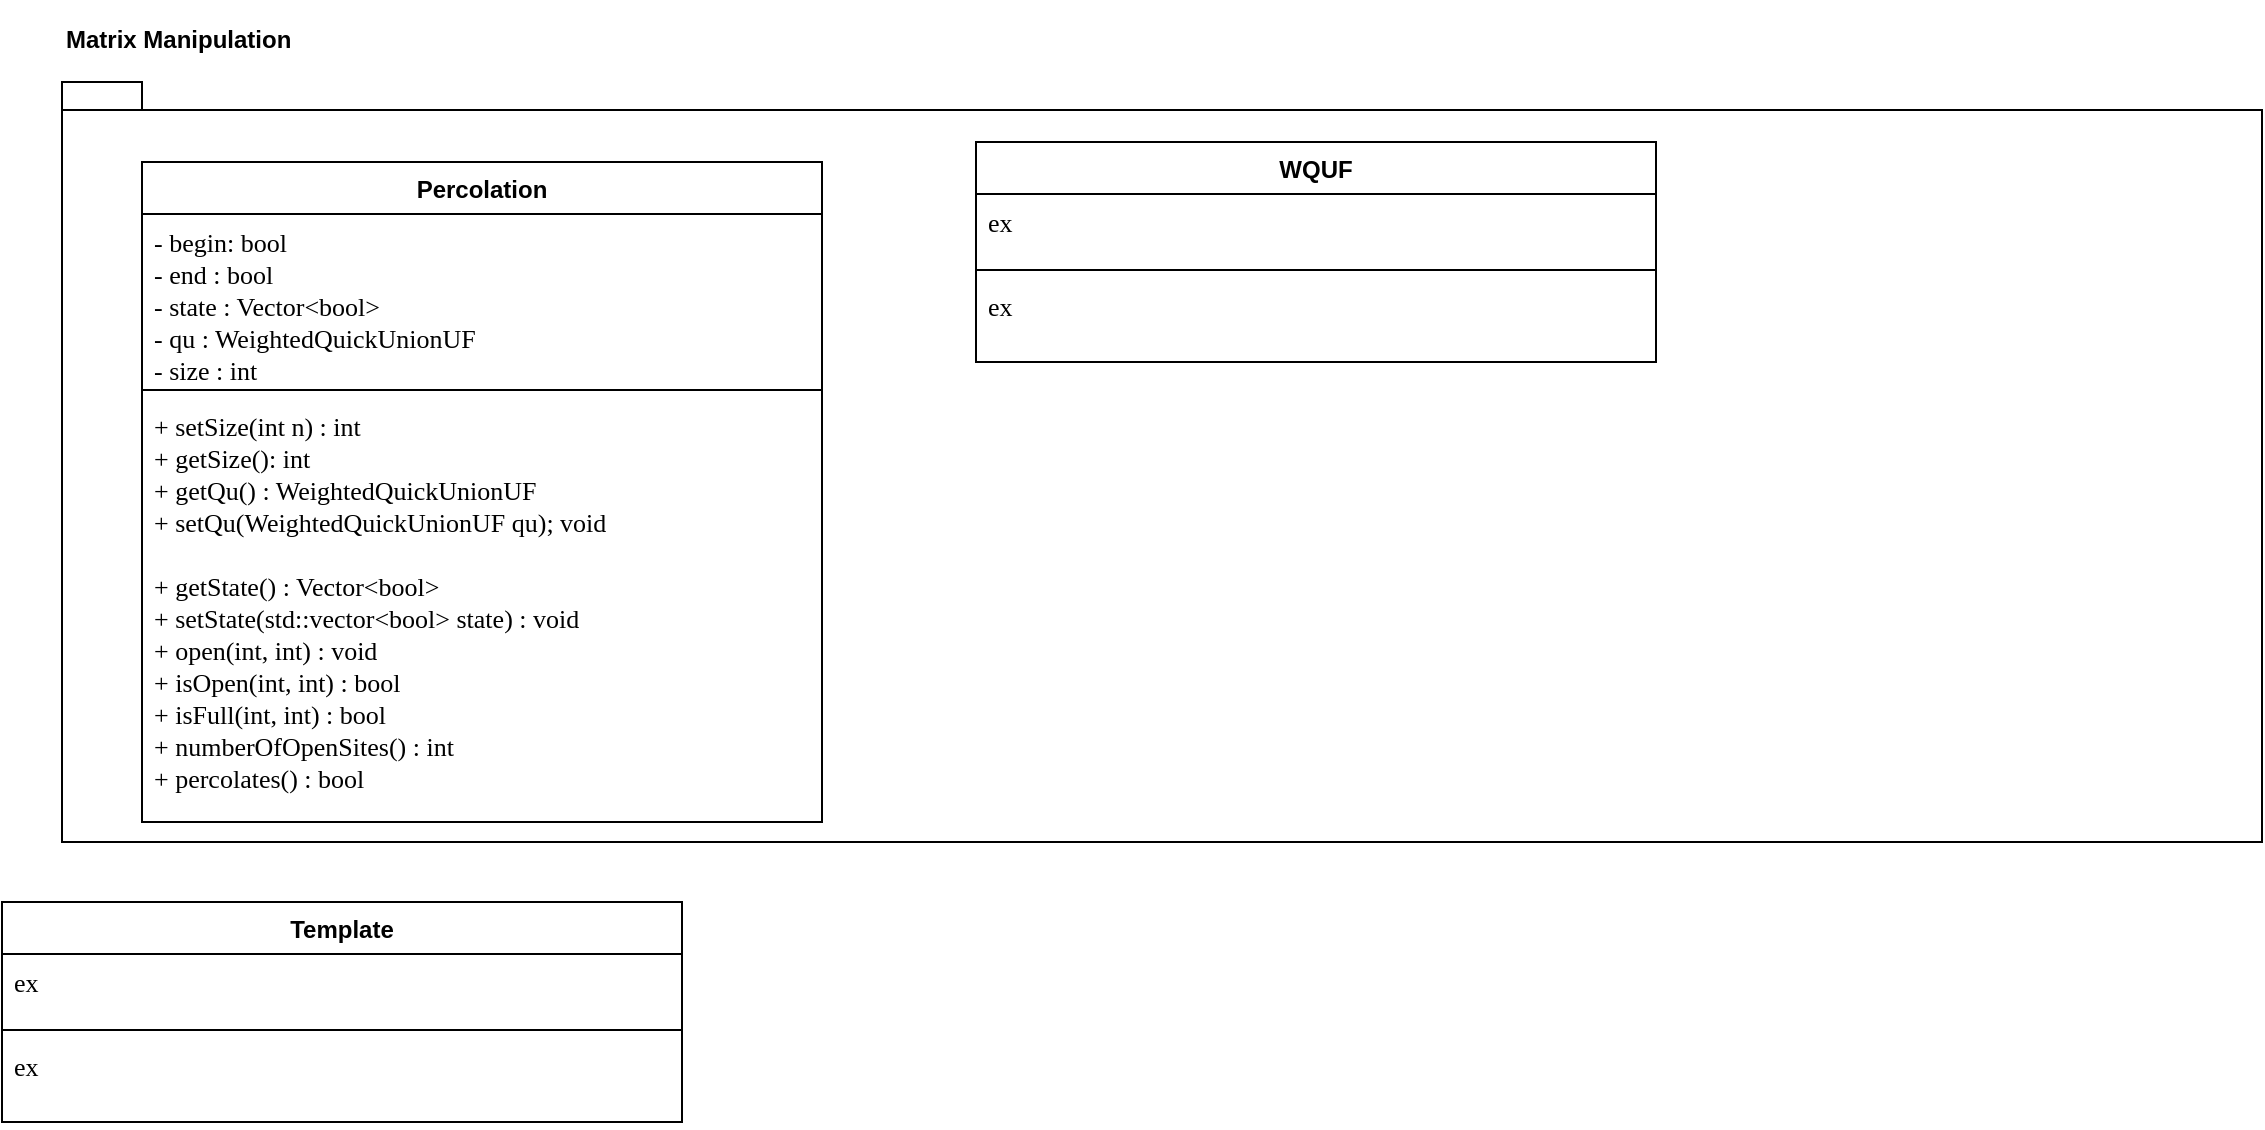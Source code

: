 <mxfile version="18.0.4" type="github">
  <diagram id="e-AhScZhy8xBjRuxg0bS" name="Page-1">
    <mxGraphModel dx="1221" dy="672" grid="1" gridSize="10" guides="1" tooltips="1" connect="1" arrows="1" fold="1" page="1" pageScale="1" pageWidth="827" pageHeight="1169" math="0" shadow="0">
      <root>
        <mxCell id="0" />
        <mxCell id="1" parent="0" />
        <mxCell id="J9_uOQrMZEBSI9weUaFu-12" value="&lt;p&gt;Matrix Manipulation&lt;/p&gt;" style="shape=folder;fontStyle=1;spacingTop=10;tabWidth=40;tabHeight=14;tabPosition=left;html=1;labelPosition=center;verticalLabelPosition=top;align=left;verticalAlign=bottom;" vertex="1" parent="1">
          <mxGeometry x="30" y="60" width="1100" height="380" as="geometry" />
        </mxCell>
        <mxCell id="YMJT6hf8rE6V5UJdb0HS-1" value="Percolation&#xa;" style="swimlane;fontStyle=1;align=center;verticalAlign=top;childLayout=stackLayout;horizontal=1;startSize=26;horizontalStack=0;resizeParent=1;resizeParentMax=0;resizeLast=0;collapsible=1;marginBottom=0;" parent="1" vertex="1">
          <mxGeometry x="70" y="100" width="340" height="330" as="geometry">
            <mxRectangle x="130" y="120" width="100" height="26" as="alternateBounds" />
          </mxGeometry>
        </mxCell>
        <mxCell id="YMJT6hf8rE6V5UJdb0HS-2" value="- begin: bool  &#xa;- end : bool &#xa;- state : Vector&lt;bool&gt;&#xa;- qu : WeightedQuickUnionUF&#xa;- size : int " style="text;strokeColor=none;fillColor=none;align=left;verticalAlign=top;spacingLeft=4;spacingRight=4;overflow=hidden;rotatable=0;points=[[0,0.5],[1,0.5]];portConstraint=eastwest;fontFamily=Verdana;fontSize=13;" parent="YMJT6hf8rE6V5UJdb0HS-1" vertex="1">
          <mxGeometry y="26" width="340" height="84" as="geometry" />
        </mxCell>
        <mxCell id="YMJT6hf8rE6V5UJdb0HS-3" value="" style="line;strokeWidth=1;fillColor=none;align=left;verticalAlign=middle;spacingTop=-1;spacingLeft=3;spacingRight=3;rotatable=0;labelPosition=right;points=[];portConstraint=eastwest;" parent="YMJT6hf8rE6V5UJdb0HS-1" vertex="1">
          <mxGeometry y="110" width="340" height="8" as="geometry" />
        </mxCell>
        <mxCell id="YMJT6hf8rE6V5UJdb0HS-4" value="+ setSize(int n) : int &#xa;+ getSize(): int&#xa;+ getQu() : WeightedQuickUnionUF&#xa;+ setQu(WeightedQuickUnionUF qu); void &#xa;&#xa;+ getState() : Vector&lt;bool&gt;&#xa;+ setState(std::vector&lt;bool&gt; state) : void &#xa;+ open(int, int) : void &#xa;+ isOpen(int, int) : bool &#xa;+ isFull(int, int) : bool &#xa;+ numberOfOpenSites() : int &#xa;+ percolates() : bool " style="text;strokeColor=none;fillColor=none;align=left;verticalAlign=top;spacingLeft=4;spacingRight=4;overflow=hidden;rotatable=0;points=[[0,0.5],[1,0.5]];portConstraint=eastwest;fontSize=13;fontFamily=Verdana;" parent="YMJT6hf8rE6V5UJdb0HS-1" vertex="1">
          <mxGeometry y="118" width="340" height="212" as="geometry" />
        </mxCell>
        <mxCell id="J9_uOQrMZEBSI9weUaFu-1" value="Template" style="swimlane;fontStyle=1;align=center;verticalAlign=top;childLayout=stackLayout;horizontal=1;startSize=26;horizontalStack=0;resizeParent=1;resizeParentMax=0;resizeLast=0;collapsible=1;marginBottom=0;" vertex="1" parent="1">
          <mxGeometry y="470" width="340" height="110" as="geometry">
            <mxRectangle x="130" y="120" width="100" height="26" as="alternateBounds" />
          </mxGeometry>
        </mxCell>
        <mxCell id="J9_uOQrMZEBSI9weUaFu-2" value="ex" style="text;strokeColor=none;fillColor=none;align=left;verticalAlign=top;spacingLeft=4;spacingRight=4;overflow=hidden;rotatable=0;points=[[0,0.5],[1,0.5]];portConstraint=eastwest;fontFamily=Verdana;fontSize=13;" vertex="1" parent="J9_uOQrMZEBSI9weUaFu-1">
          <mxGeometry y="26" width="340" height="34" as="geometry" />
        </mxCell>
        <mxCell id="J9_uOQrMZEBSI9weUaFu-3" value="" style="line;strokeWidth=1;fillColor=none;align=left;verticalAlign=middle;spacingTop=-1;spacingLeft=3;spacingRight=3;rotatable=0;labelPosition=right;points=[];portConstraint=eastwest;" vertex="1" parent="J9_uOQrMZEBSI9weUaFu-1">
          <mxGeometry y="60" width="340" height="8" as="geometry" />
        </mxCell>
        <mxCell id="J9_uOQrMZEBSI9weUaFu-4" value="ex" style="text;strokeColor=none;fillColor=none;align=left;verticalAlign=top;spacingLeft=4;spacingRight=4;overflow=hidden;rotatable=0;points=[[0,0.5],[1,0.5]];portConstraint=eastwest;fontSize=13;fontFamily=Verdana;" vertex="1" parent="J9_uOQrMZEBSI9weUaFu-1">
          <mxGeometry y="68" width="340" height="42" as="geometry" />
        </mxCell>
        <mxCell id="J9_uOQrMZEBSI9weUaFu-8" value="WQUF" style="swimlane;fontStyle=1;align=center;verticalAlign=top;childLayout=stackLayout;horizontal=1;startSize=26;horizontalStack=0;resizeParent=1;resizeParentMax=0;resizeLast=0;collapsible=1;marginBottom=0;" vertex="1" parent="1">
          <mxGeometry x="487" y="90" width="340" height="110" as="geometry">
            <mxRectangle x="487" y="90" width="100" height="26" as="alternateBounds" />
          </mxGeometry>
        </mxCell>
        <mxCell id="J9_uOQrMZEBSI9weUaFu-9" value="ex" style="text;strokeColor=none;fillColor=none;align=left;verticalAlign=top;spacingLeft=4;spacingRight=4;overflow=hidden;rotatable=0;points=[[0,0.5],[1,0.5]];portConstraint=eastwest;fontFamily=Verdana;fontSize=13;" vertex="1" parent="J9_uOQrMZEBSI9weUaFu-8">
          <mxGeometry y="26" width="340" height="34" as="geometry" />
        </mxCell>
        <mxCell id="J9_uOQrMZEBSI9weUaFu-10" value="" style="line;strokeWidth=1;fillColor=none;align=left;verticalAlign=middle;spacingTop=-1;spacingLeft=3;spacingRight=3;rotatable=0;labelPosition=right;points=[];portConstraint=eastwest;" vertex="1" parent="J9_uOQrMZEBSI9weUaFu-8">
          <mxGeometry y="60" width="340" height="8" as="geometry" />
        </mxCell>
        <mxCell id="J9_uOQrMZEBSI9weUaFu-11" value="ex" style="text;strokeColor=none;fillColor=none;align=left;verticalAlign=top;spacingLeft=4;spacingRight=4;overflow=hidden;rotatable=0;points=[[0,0.5],[1,0.5]];portConstraint=eastwest;fontSize=13;fontFamily=Verdana;" vertex="1" parent="J9_uOQrMZEBSI9weUaFu-8">
          <mxGeometry y="68" width="340" height="42" as="geometry" />
        </mxCell>
      </root>
    </mxGraphModel>
  </diagram>
</mxfile>
